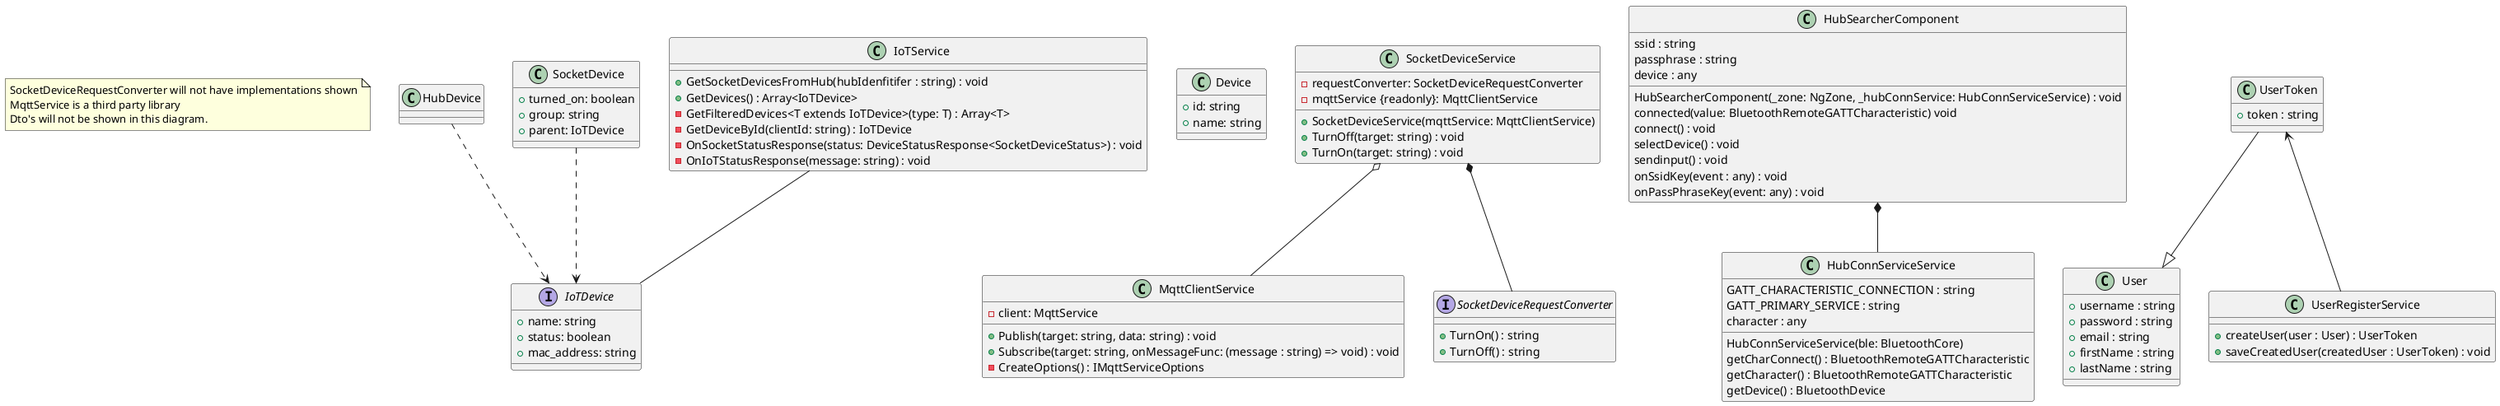 @startuml Webclient

note "SocketDeviceRequestConverter will not have implementations shown\nMqttService is a third party library\nDto's will not be shown in this diagram." as n1

interface IoTDevice {
    +name: string
    +status: boolean
    +mac_address: string
}

class Device {
    +id: string
    +name: string
}

class HubDevice {
}

class SocketDevice {
    +turned_on: boolean
    +group: string
    +parent: IoTDevice
}

class IoTService {
    +GetSocketDevicesFromHub(hubIdenfitifer : string) : void
    +GetDevices() : Array<IoTDevice>
    -GetFilteredDevices<T extends IoTDevice>(type: T) : Array<T>
    -GetDeviceById(clientId: string) : IoTDevice
    -OnSocketStatusResponse(status: DeviceStatusResponse<SocketDeviceStatus>) : void
    -OnIoTStatusResponse(message: string) : void
}

class MqttClientService {
  -client: MqttService

  +Publish(target: string, data: string) : void
  +Subscribe(target: string, onMessageFunc: (message : string) => void) : void
  -CreateOptions() : IMqttServiceOptions
}

class SocketDeviceService {
  -requestConverter: SocketDeviceRequestConverter
  -mqttService {readonly}: MqttClientService

  +SocketDeviceService(mqttService: MqttClientService) 
  +TurnOff(target: string) : void
  +TurnOn(target: string) : void
}

interface SocketDeviceRequestConverter {
    +TurnOn() : string
    +TurnOff() : string
}

class HubSearcherComponent{
    ssid : string
    passphrase : string
    device : any

    HubSearcherComponent(_zone: NgZone, _hubConnService: HubConnServiceService) : void
    connected(value: BluetoothRemoteGATTCharacteristic) void
    connect() : void
    selectDevice() : void
    sendinput() : void
    onSsidKey(event : any) : void
    onPassPhraseKey(event: any) : void
}

class HubConnServiceService{
    GATT_CHARACTERISTIC_CONNECTION : string
    GATT_PRIMARY_SERVICE : string
    character : any

    HubConnServiceService(ble: BluetoothCore)
    getCharConnect() : BluetoothRemoteGATTCharacteristic
    getCharacter() : BluetoothRemoteGATTCharacteristic
    getDevice() : BluetoothDevice
}

class User{
    +username : string
    +password : string
    +email : string
    +firstName : string
    +lastName : string
}

class UserToken{
    +token : string
}

class UserRegisterService{
    +createUser(user : User) : UserToken
    +saveCreatedUser(createdUser : UserToken) : void
}

UserToken --|> User
UserToken <-- UserRegisterService
HubDevice ..> IoTDevice
SocketDevice ..> IoTDevice
SocketDeviceService *-- SocketDeviceRequestConverter
SocketDeviceService o-- MqttClientService
IoTService -- IoTDevice
HubSearcherComponent *-- HubConnServiceService

@enduml